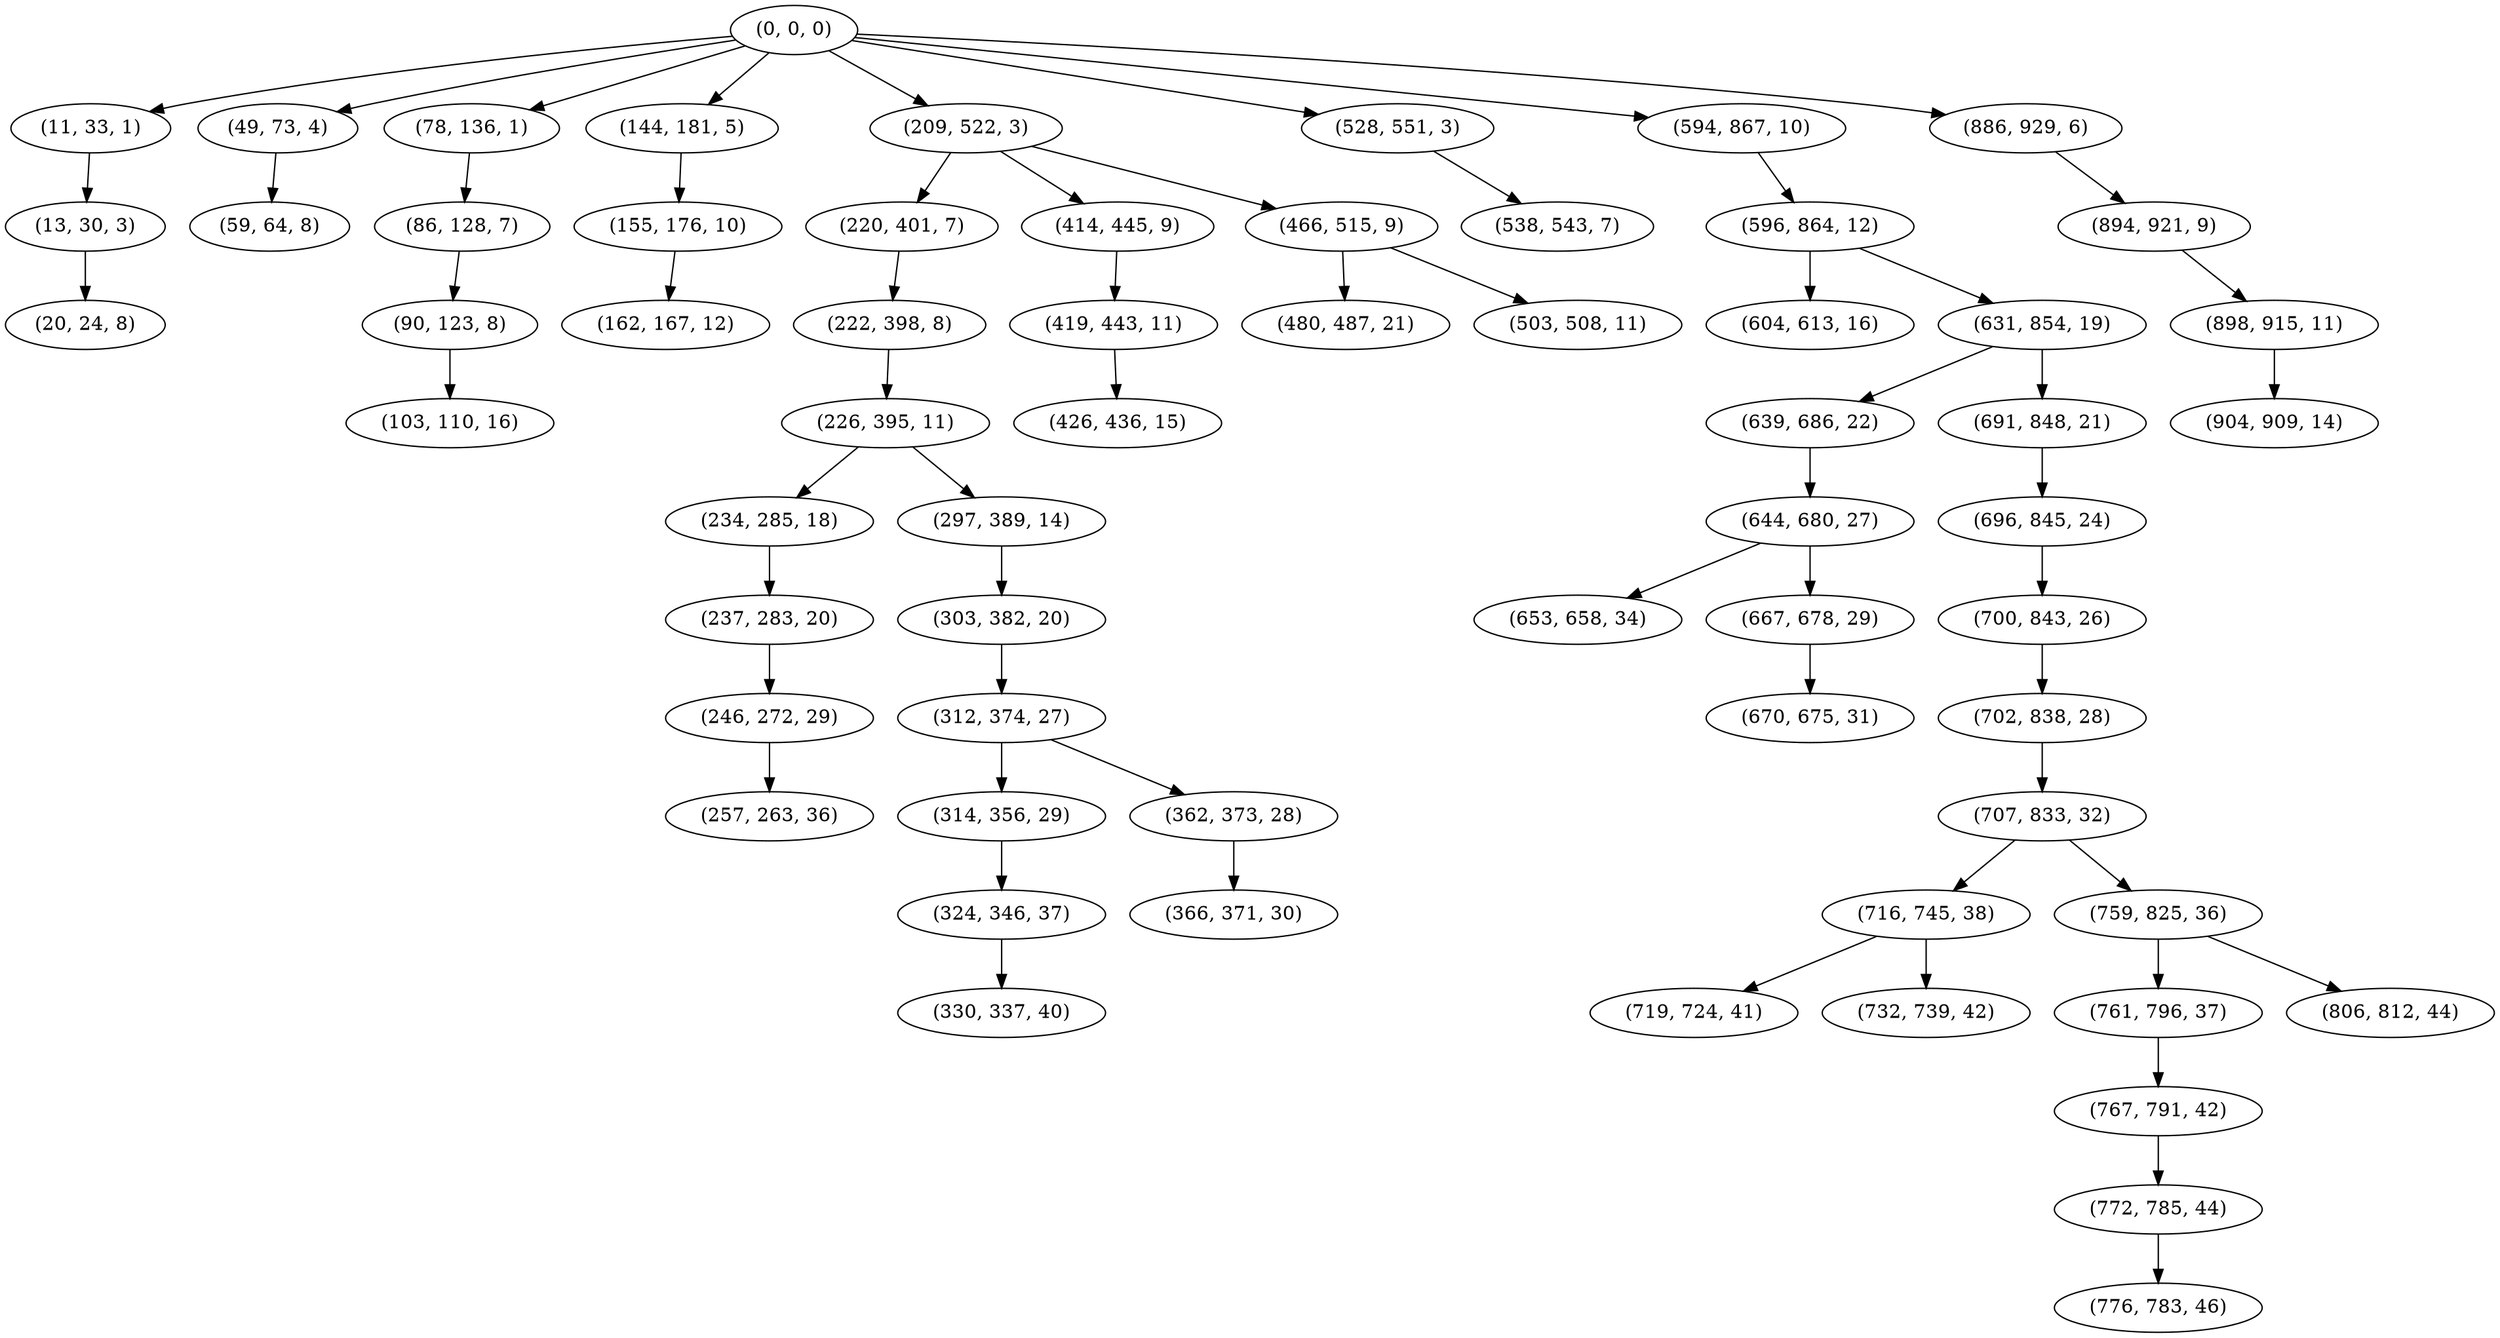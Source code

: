 digraph tree {
    "(0, 0, 0)";
    "(11, 33, 1)";
    "(13, 30, 3)";
    "(20, 24, 8)";
    "(49, 73, 4)";
    "(59, 64, 8)";
    "(78, 136, 1)";
    "(86, 128, 7)";
    "(90, 123, 8)";
    "(103, 110, 16)";
    "(144, 181, 5)";
    "(155, 176, 10)";
    "(162, 167, 12)";
    "(209, 522, 3)";
    "(220, 401, 7)";
    "(222, 398, 8)";
    "(226, 395, 11)";
    "(234, 285, 18)";
    "(237, 283, 20)";
    "(246, 272, 29)";
    "(257, 263, 36)";
    "(297, 389, 14)";
    "(303, 382, 20)";
    "(312, 374, 27)";
    "(314, 356, 29)";
    "(324, 346, 37)";
    "(330, 337, 40)";
    "(362, 373, 28)";
    "(366, 371, 30)";
    "(414, 445, 9)";
    "(419, 443, 11)";
    "(426, 436, 15)";
    "(466, 515, 9)";
    "(480, 487, 21)";
    "(503, 508, 11)";
    "(528, 551, 3)";
    "(538, 543, 7)";
    "(594, 867, 10)";
    "(596, 864, 12)";
    "(604, 613, 16)";
    "(631, 854, 19)";
    "(639, 686, 22)";
    "(644, 680, 27)";
    "(653, 658, 34)";
    "(667, 678, 29)";
    "(670, 675, 31)";
    "(691, 848, 21)";
    "(696, 845, 24)";
    "(700, 843, 26)";
    "(702, 838, 28)";
    "(707, 833, 32)";
    "(716, 745, 38)";
    "(719, 724, 41)";
    "(732, 739, 42)";
    "(759, 825, 36)";
    "(761, 796, 37)";
    "(767, 791, 42)";
    "(772, 785, 44)";
    "(776, 783, 46)";
    "(806, 812, 44)";
    "(886, 929, 6)";
    "(894, 921, 9)";
    "(898, 915, 11)";
    "(904, 909, 14)";
    "(0, 0, 0)" -> "(11, 33, 1)";
    "(0, 0, 0)" -> "(49, 73, 4)";
    "(0, 0, 0)" -> "(78, 136, 1)";
    "(0, 0, 0)" -> "(144, 181, 5)";
    "(0, 0, 0)" -> "(209, 522, 3)";
    "(0, 0, 0)" -> "(528, 551, 3)";
    "(0, 0, 0)" -> "(594, 867, 10)";
    "(0, 0, 0)" -> "(886, 929, 6)";
    "(11, 33, 1)" -> "(13, 30, 3)";
    "(13, 30, 3)" -> "(20, 24, 8)";
    "(49, 73, 4)" -> "(59, 64, 8)";
    "(78, 136, 1)" -> "(86, 128, 7)";
    "(86, 128, 7)" -> "(90, 123, 8)";
    "(90, 123, 8)" -> "(103, 110, 16)";
    "(144, 181, 5)" -> "(155, 176, 10)";
    "(155, 176, 10)" -> "(162, 167, 12)";
    "(209, 522, 3)" -> "(220, 401, 7)";
    "(209, 522, 3)" -> "(414, 445, 9)";
    "(209, 522, 3)" -> "(466, 515, 9)";
    "(220, 401, 7)" -> "(222, 398, 8)";
    "(222, 398, 8)" -> "(226, 395, 11)";
    "(226, 395, 11)" -> "(234, 285, 18)";
    "(226, 395, 11)" -> "(297, 389, 14)";
    "(234, 285, 18)" -> "(237, 283, 20)";
    "(237, 283, 20)" -> "(246, 272, 29)";
    "(246, 272, 29)" -> "(257, 263, 36)";
    "(297, 389, 14)" -> "(303, 382, 20)";
    "(303, 382, 20)" -> "(312, 374, 27)";
    "(312, 374, 27)" -> "(314, 356, 29)";
    "(312, 374, 27)" -> "(362, 373, 28)";
    "(314, 356, 29)" -> "(324, 346, 37)";
    "(324, 346, 37)" -> "(330, 337, 40)";
    "(362, 373, 28)" -> "(366, 371, 30)";
    "(414, 445, 9)" -> "(419, 443, 11)";
    "(419, 443, 11)" -> "(426, 436, 15)";
    "(466, 515, 9)" -> "(480, 487, 21)";
    "(466, 515, 9)" -> "(503, 508, 11)";
    "(528, 551, 3)" -> "(538, 543, 7)";
    "(594, 867, 10)" -> "(596, 864, 12)";
    "(596, 864, 12)" -> "(604, 613, 16)";
    "(596, 864, 12)" -> "(631, 854, 19)";
    "(631, 854, 19)" -> "(639, 686, 22)";
    "(631, 854, 19)" -> "(691, 848, 21)";
    "(639, 686, 22)" -> "(644, 680, 27)";
    "(644, 680, 27)" -> "(653, 658, 34)";
    "(644, 680, 27)" -> "(667, 678, 29)";
    "(667, 678, 29)" -> "(670, 675, 31)";
    "(691, 848, 21)" -> "(696, 845, 24)";
    "(696, 845, 24)" -> "(700, 843, 26)";
    "(700, 843, 26)" -> "(702, 838, 28)";
    "(702, 838, 28)" -> "(707, 833, 32)";
    "(707, 833, 32)" -> "(716, 745, 38)";
    "(707, 833, 32)" -> "(759, 825, 36)";
    "(716, 745, 38)" -> "(719, 724, 41)";
    "(716, 745, 38)" -> "(732, 739, 42)";
    "(759, 825, 36)" -> "(761, 796, 37)";
    "(759, 825, 36)" -> "(806, 812, 44)";
    "(761, 796, 37)" -> "(767, 791, 42)";
    "(767, 791, 42)" -> "(772, 785, 44)";
    "(772, 785, 44)" -> "(776, 783, 46)";
    "(886, 929, 6)" -> "(894, 921, 9)";
    "(894, 921, 9)" -> "(898, 915, 11)";
    "(898, 915, 11)" -> "(904, 909, 14)";
}
